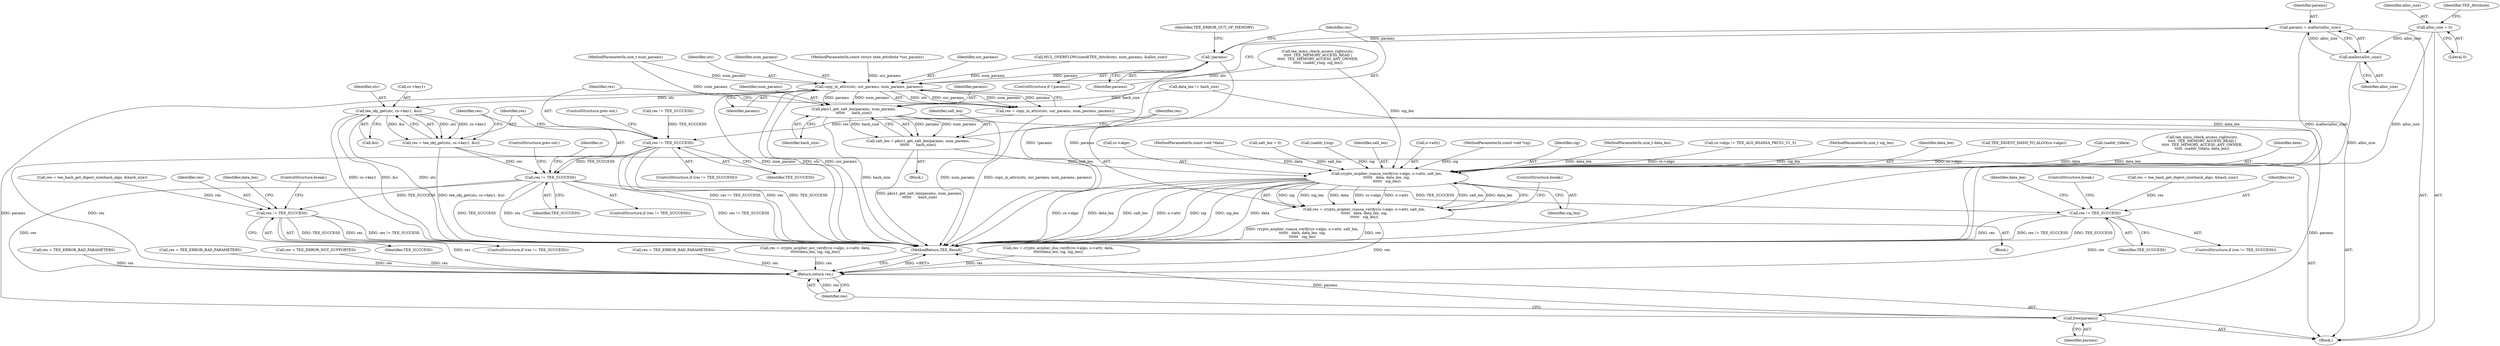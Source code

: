 digraph "0_optee_os_70697bf3c5dc3d201341b01a1a8e5bc6d2fb48f8_0@API" {
"1000211" [label="(Call,params = malloc(alloc_size))"];
"1000213" [label="(Call,malloc(alloc_size))"];
"1000199" [label="(Call,alloc_size = 0)"];
"1000216" [label="(Call,!params)"];
"1000222" [label="(Call,copy_in_attrs(utc, usr_params, num_params, params))"];
"1000220" [label="(Call,res = copy_in_attrs(utc, usr_params, num_params, params))"];
"1000228" [label="(Call,res != TEE_SUCCESS)"];
"1000242" [label="(Call,res != TEE_SUCCESS)"];
"1000288" [label="(Call,res != TEE_SUCCESS)"];
"1000385" [label="(Return,return res;)"];
"1000336" [label="(Call,res != TEE_SUCCESS)"];
"1000234" [label="(Call,tee_obj_get(utc, cs->key1, &o))"];
"1000232" [label="(Call,res = tee_obj_get(utc, cs->key1, &o))"];
"1000303" [label="(Call,pkcs1_get_salt_len(params, num_params,\n\t\t\t\t\t\t      hash_size))"];
"1000301" [label="(Call,salt_len = pkcs1_get_salt_len(params, num_params,\n\t\t\t\t\t\t      hash_size))"];
"1000309" [label="(Call,crypto_acipher_rsassa_verify(cs->algo, o->attr, salt_len,\n\t\t\t\t\t\t   data, data_len, sig,\n\t\t\t\t\t\t   sig_len))"];
"1000307" [label="(Call,res = crypto_acipher_rsassa_verify(cs->algo, o->attr, salt_len,\n\t\t\t\t\t\t   data, data_len, sig,\n\t\t\t\t\t\t   sig_len))"];
"1000383" [label="(Call,free(params))"];
"1000345" [label="(Call,res = TEE_ERROR_BAD_PARAMETERS)"];
"1000104" [label="(MethodParameterIn,size_t num_params)"];
"1000225" [label="(Identifier,num_params)"];
"1000281" [label="(Call,res = tee_hash_get_digest_size(hash_algo, &hash_size))"];
"1000234" [label="(Call,tee_obj_get(utc, cs->key1, &o))"];
"1000103" [label="(MethodParameterIn,const struct utee_attribute *usr_params)"];
"1000105" [label="(MethodParameterIn,const void *data)"];
"1000251" [label="(Identifier,o)"];
"1000242" [label="(Call,res != TEE_SUCCESS)"];
"1000219" [label="(Identifier,TEE_ERROR_OUT_OF_MEMORY)"];
"1000116" [label="(Call,salt_len = 0)"];
"1000215" [label="(ControlStructure,if (!params))"];
"1000212" [label="(Identifier,params)"];
"1000188" [label="(Call,(uaddr_t)sig)"];
"1000321" [label="(ControlStructure,break;)"];
"1000226" [label="(Identifier,params)"];
"1000384" [label="(Identifier,params)"];
"1000224" [label="(Identifier,usr_params)"];
"1000320" [label="(Identifier,sig_len)"];
"1000387" [label="(MethodReturn,TEE_Result)"];
"1000243" [label="(Identifier,res)"];
"1000316" [label="(Identifier,salt_len)"];
"1000309" [label="(Call,crypto_acipher_rsassa_verify(cs->algo, o->attr, salt_len,\n\t\t\t\t\t\t   data, data_len, sig,\n\t\t\t\t\t\t   sig_len))"];
"1000222" [label="(Call,copy_in_attrs(utc, usr_params, num_params, params))"];
"1000289" [label="(Identifier,res)"];
"1000193" [label="(Call,res != TEE_SUCCESS)"];
"1000342" [label="(Identifier,data_len)"];
"1000313" [label="(Call,o->attr)"];
"1000216" [label="(Call,!params)"];
"1000107" [label="(MethodParameterIn,const void *sig)"];
"1000239" [label="(Call,&o)"];
"1000319" [label="(Identifier,sig)"];
"1000106" [label="(MethodParameterIn,size_t data_len)"];
"1000220" [label="(Call,res = copy_in_attrs(utc, usr_params, num_params, params))"];
"1000304" [label="(Identifier,params)"];
"1000269" [label="(Call,cs->algo != TEE_ALG_RSASSA_PKCS1_V1_5)"];
"1000227" [label="(ControlStructure,if (res != TEE_SUCCESS))"];
"1000338" [label="(Identifier,TEE_SUCCESS)"];
"1000108" [label="(MethodParameterIn,size_t sig_len)"];
"1000203" [label="(Call,MUL_OVERFLOW(sizeof(TEE_Attribute), num_params, &alloc_size))"];
"1000297" [label="(Call,res = TEE_ERROR_BAD_PARAMETERS)"];
"1000383" [label="(Call,free(params))"];
"1000318" [label="(Identifier,data_len)"];
"1000228" [label="(Call,res != TEE_SUCCESS)"];
"1000236" [label="(Call,cs->key1)"];
"1000230" [label="(Identifier,TEE_SUCCESS)"];
"1000277" [label="(Call,TEE_DIGEST_HASH_TO_ALGO(cs->algo))"];
"1000233" [label="(Identifier,res)"];
"1000294" [label="(Identifier,data_len)"];
"1000305" [label="(Identifier,num_params)"];
"1000232" [label="(Call,res = tee_obj_get(utc, cs->key1, &o))"];
"1000335" [label="(ControlStructure,if (res != TEE_SUCCESS))"];
"1000274" [label="(Block,)"];
"1000221" [label="(Identifier,res)"];
"1000245" [label="(ControlStructure,goto out;)"];
"1000171" [label="(Call,(uaddr_t)data)"];
"1000266" [label="(Block,)"];
"1000235" [label="(Identifier,utc)"];
"1000308" [label="(Identifier,res)"];
"1000200" [label="(Identifier,alloc_size)"];
"1000214" [label="(Identifier,alloc_size)"];
"1000307" [label="(Call,res = crypto_acipher_rsassa_verify(cs->algo, o->attr, salt_len,\n\t\t\t\t\t\t   data, data_len, sig,\n\t\t\t\t\t\t   sig_len))"];
"1000244" [label="(Identifier,TEE_SUCCESS)"];
"1000229" [label="(Identifier,res)"];
"1000166" [label="(Call,tee_mmu_check_access_rights(utc,\n\t\t\t\t\t  TEE_MEMORY_ACCESS_READ |\n\t\t\t\t\t  TEE_MEMORY_ACCESS_ANY_OWNER,\n\t\t\t\t\t  (uaddr_t)data, data_len))"];
"1000339" [label="(ControlStructure,break;)"];
"1000293" [label="(Call,data_len != hash_size)"];
"1000306" [label="(Identifier,hash_size)"];
"1000379" [label="(Call,res = TEE_ERROR_NOT_SUPPORTED)"];
"1000241" [label="(ControlStructure,if (res != TEE_SUCCESS))"];
"1000301" [label="(Call,salt_len = pkcs1_get_salt_len(params, num_params,\n\t\t\t\t\t\t      hash_size))"];
"1000223" [label="(Identifier,utc)"];
"1000349" [label="(Call,res = crypto_acipher_dsa_verify(cs->algo, o->attr, data,\n\t\t\t\t\t\tdata_len, sig, sig_len))"];
"1000211" [label="(Call,params = malloc(alloc_size))"];
"1000288" [label="(Call,res != TEE_SUCCESS)"];
"1000183" [label="(Call,tee_mmu_check_access_rights(utc,\n\t\t\t\t\t  TEE_MEMORY_ACCESS_READ |\n\t\t\t\t\t  TEE_MEMORY_ACCESS_ANY_OWNER,\n\t\t\t\t\t  (uaddr_t)sig, sig_len))"];
"1000329" [label="(Call,res = tee_hash_get_digest_size(hash_algo, &hash_size))"];
"1000290" [label="(Identifier,TEE_SUCCESS)"];
"1000317" [label="(Identifier,data)"];
"1000231" [label="(ControlStructure,goto out;)"];
"1000336" [label="(Call,res != TEE_SUCCESS)"];
"1000201" [label="(Literal,0)"];
"1000291" [label="(ControlStructure,break;)"];
"1000310" [label="(Call,cs->algo)"];
"1000303" [label="(Call,pkcs1_get_salt_len(params, num_params,\n\t\t\t\t\t\t      hash_size))"];
"1000199" [label="(Call,alloc_size = 0)"];
"1000205" [label="(Identifier,TEE_Attribute)"];
"1000386" [label="(Identifier,res)"];
"1000337" [label="(Identifier,res)"];
"1000213" [label="(Call,malloc(alloc_size))"];
"1000109" [label="(Block,)"];
"1000217" [label="(Identifier,params)"];
"1000302" [label="(Identifier,salt_len)"];
"1000257" [label="(Call,res = TEE_ERROR_BAD_PARAMETERS)"];
"1000385" [label="(Return,return res;)"];
"1000287" [label="(ControlStructure,if (res != TEE_SUCCESS))"];
"1000364" [label="(Call,res = crypto_acipher_ecc_verify(cs->algo, o->attr, data,\n\t\t\t\t\t\tdata_len, sig, sig_len))"];
"1000211" -> "1000109"  [label="AST: "];
"1000211" -> "1000213"  [label="CFG: "];
"1000212" -> "1000211"  [label="AST: "];
"1000213" -> "1000211"  [label="AST: "];
"1000217" -> "1000211"  [label="CFG: "];
"1000211" -> "1000387"  [label="DDG: malloc(alloc_size)"];
"1000213" -> "1000211"  [label="DDG: alloc_size"];
"1000211" -> "1000216"  [label="DDG: params"];
"1000213" -> "1000214"  [label="CFG: "];
"1000214" -> "1000213"  [label="AST: "];
"1000213" -> "1000387"  [label="DDG: alloc_size"];
"1000199" -> "1000213"  [label="DDG: alloc_size"];
"1000199" -> "1000109"  [label="AST: "];
"1000199" -> "1000201"  [label="CFG: "];
"1000200" -> "1000199"  [label="AST: "];
"1000201" -> "1000199"  [label="AST: "];
"1000205" -> "1000199"  [label="CFG: "];
"1000199" -> "1000387"  [label="DDG: alloc_size"];
"1000216" -> "1000215"  [label="AST: "];
"1000216" -> "1000217"  [label="CFG: "];
"1000217" -> "1000216"  [label="AST: "];
"1000219" -> "1000216"  [label="CFG: "];
"1000221" -> "1000216"  [label="CFG: "];
"1000216" -> "1000387"  [label="DDG: !params"];
"1000216" -> "1000387"  [label="DDG: params"];
"1000216" -> "1000222"  [label="DDG: params"];
"1000222" -> "1000220"  [label="AST: "];
"1000222" -> "1000226"  [label="CFG: "];
"1000223" -> "1000222"  [label="AST: "];
"1000224" -> "1000222"  [label="AST: "];
"1000225" -> "1000222"  [label="AST: "];
"1000226" -> "1000222"  [label="AST: "];
"1000220" -> "1000222"  [label="CFG: "];
"1000222" -> "1000387"  [label="DDG: num_params"];
"1000222" -> "1000387"  [label="DDG: utc"];
"1000222" -> "1000387"  [label="DDG: usr_params"];
"1000222" -> "1000220"  [label="DDG: utc"];
"1000222" -> "1000220"  [label="DDG: usr_params"];
"1000222" -> "1000220"  [label="DDG: num_params"];
"1000222" -> "1000220"  [label="DDG: params"];
"1000183" -> "1000222"  [label="DDG: utc"];
"1000103" -> "1000222"  [label="DDG: usr_params"];
"1000203" -> "1000222"  [label="DDG: num_params"];
"1000104" -> "1000222"  [label="DDG: num_params"];
"1000222" -> "1000234"  [label="DDG: utc"];
"1000222" -> "1000303"  [label="DDG: params"];
"1000222" -> "1000303"  [label="DDG: num_params"];
"1000222" -> "1000383"  [label="DDG: params"];
"1000220" -> "1000109"  [label="AST: "];
"1000221" -> "1000220"  [label="AST: "];
"1000229" -> "1000220"  [label="CFG: "];
"1000220" -> "1000387"  [label="DDG: copy_in_attrs(utc, usr_params, num_params, params)"];
"1000220" -> "1000228"  [label="DDG: res"];
"1000228" -> "1000227"  [label="AST: "];
"1000228" -> "1000230"  [label="CFG: "];
"1000229" -> "1000228"  [label="AST: "];
"1000230" -> "1000228"  [label="AST: "];
"1000231" -> "1000228"  [label="CFG: "];
"1000233" -> "1000228"  [label="CFG: "];
"1000228" -> "1000387"  [label="DDG: res != TEE_SUCCESS"];
"1000228" -> "1000387"  [label="DDG: res"];
"1000228" -> "1000387"  [label="DDG: TEE_SUCCESS"];
"1000193" -> "1000228"  [label="DDG: TEE_SUCCESS"];
"1000228" -> "1000242"  [label="DDG: TEE_SUCCESS"];
"1000228" -> "1000385"  [label="DDG: res"];
"1000242" -> "1000241"  [label="AST: "];
"1000242" -> "1000244"  [label="CFG: "];
"1000243" -> "1000242"  [label="AST: "];
"1000244" -> "1000242"  [label="AST: "];
"1000245" -> "1000242"  [label="CFG: "];
"1000251" -> "1000242"  [label="CFG: "];
"1000242" -> "1000387"  [label="DDG: res != TEE_SUCCESS"];
"1000242" -> "1000387"  [label="DDG: TEE_SUCCESS"];
"1000242" -> "1000387"  [label="DDG: res"];
"1000232" -> "1000242"  [label="DDG: res"];
"1000242" -> "1000288"  [label="DDG: TEE_SUCCESS"];
"1000242" -> "1000336"  [label="DDG: TEE_SUCCESS"];
"1000242" -> "1000385"  [label="DDG: res"];
"1000288" -> "1000287"  [label="AST: "];
"1000288" -> "1000290"  [label="CFG: "];
"1000289" -> "1000288"  [label="AST: "];
"1000290" -> "1000288"  [label="AST: "];
"1000291" -> "1000288"  [label="CFG: "];
"1000294" -> "1000288"  [label="CFG: "];
"1000288" -> "1000387"  [label="DDG: TEE_SUCCESS"];
"1000288" -> "1000387"  [label="DDG: res"];
"1000288" -> "1000387"  [label="DDG: res != TEE_SUCCESS"];
"1000281" -> "1000288"  [label="DDG: res"];
"1000288" -> "1000385"  [label="DDG: res"];
"1000385" -> "1000109"  [label="AST: "];
"1000385" -> "1000386"  [label="CFG: "];
"1000386" -> "1000385"  [label="AST: "];
"1000387" -> "1000385"  [label="CFG: "];
"1000385" -> "1000387"  [label="DDG: <RET>"];
"1000386" -> "1000385"  [label="DDG: res"];
"1000364" -> "1000385"  [label="DDG: res"];
"1000297" -> "1000385"  [label="DDG: res"];
"1000257" -> "1000385"  [label="DDG: res"];
"1000349" -> "1000385"  [label="DDG: res"];
"1000345" -> "1000385"  [label="DDG: res"];
"1000307" -> "1000385"  [label="DDG: res"];
"1000336" -> "1000385"  [label="DDG: res"];
"1000379" -> "1000385"  [label="DDG: res"];
"1000336" -> "1000335"  [label="AST: "];
"1000336" -> "1000338"  [label="CFG: "];
"1000337" -> "1000336"  [label="AST: "];
"1000338" -> "1000336"  [label="AST: "];
"1000339" -> "1000336"  [label="CFG: "];
"1000342" -> "1000336"  [label="CFG: "];
"1000336" -> "1000387"  [label="DDG: res != TEE_SUCCESS"];
"1000336" -> "1000387"  [label="DDG: TEE_SUCCESS"];
"1000336" -> "1000387"  [label="DDG: res"];
"1000329" -> "1000336"  [label="DDG: res"];
"1000234" -> "1000232"  [label="AST: "];
"1000234" -> "1000239"  [label="CFG: "];
"1000235" -> "1000234"  [label="AST: "];
"1000236" -> "1000234"  [label="AST: "];
"1000239" -> "1000234"  [label="AST: "];
"1000232" -> "1000234"  [label="CFG: "];
"1000234" -> "1000387"  [label="DDG: cs->key1"];
"1000234" -> "1000387"  [label="DDG: &o"];
"1000234" -> "1000387"  [label="DDG: utc"];
"1000234" -> "1000232"  [label="DDG: utc"];
"1000234" -> "1000232"  [label="DDG: cs->key1"];
"1000234" -> "1000232"  [label="DDG: &o"];
"1000232" -> "1000109"  [label="AST: "];
"1000233" -> "1000232"  [label="AST: "];
"1000243" -> "1000232"  [label="CFG: "];
"1000232" -> "1000387"  [label="DDG: tee_obj_get(utc, cs->key1, &o)"];
"1000303" -> "1000301"  [label="AST: "];
"1000303" -> "1000306"  [label="CFG: "];
"1000304" -> "1000303"  [label="AST: "];
"1000305" -> "1000303"  [label="AST: "];
"1000306" -> "1000303"  [label="AST: "];
"1000301" -> "1000303"  [label="CFG: "];
"1000303" -> "1000387"  [label="DDG: num_params"];
"1000303" -> "1000387"  [label="DDG: hash_size"];
"1000303" -> "1000301"  [label="DDG: params"];
"1000303" -> "1000301"  [label="DDG: num_params"];
"1000303" -> "1000301"  [label="DDG: hash_size"];
"1000104" -> "1000303"  [label="DDG: num_params"];
"1000293" -> "1000303"  [label="DDG: hash_size"];
"1000303" -> "1000383"  [label="DDG: params"];
"1000301" -> "1000274"  [label="AST: "];
"1000302" -> "1000301"  [label="AST: "];
"1000308" -> "1000301"  [label="CFG: "];
"1000301" -> "1000387"  [label="DDG: pkcs1_get_salt_len(params, num_params,\n\t\t\t\t\t\t      hash_size)"];
"1000301" -> "1000309"  [label="DDG: salt_len"];
"1000309" -> "1000307"  [label="AST: "];
"1000309" -> "1000320"  [label="CFG: "];
"1000310" -> "1000309"  [label="AST: "];
"1000313" -> "1000309"  [label="AST: "];
"1000316" -> "1000309"  [label="AST: "];
"1000317" -> "1000309"  [label="AST: "];
"1000318" -> "1000309"  [label="AST: "];
"1000319" -> "1000309"  [label="AST: "];
"1000320" -> "1000309"  [label="AST: "];
"1000307" -> "1000309"  [label="CFG: "];
"1000309" -> "1000387"  [label="DDG: cs->algo"];
"1000309" -> "1000387"  [label="DDG: data_len"];
"1000309" -> "1000387"  [label="DDG: salt_len"];
"1000309" -> "1000387"  [label="DDG: o->attr"];
"1000309" -> "1000387"  [label="DDG: sig"];
"1000309" -> "1000387"  [label="DDG: sig_len"];
"1000309" -> "1000387"  [label="DDG: data"];
"1000309" -> "1000307"  [label="DDG: sig"];
"1000309" -> "1000307"  [label="DDG: sig_len"];
"1000309" -> "1000307"  [label="DDG: data"];
"1000309" -> "1000307"  [label="DDG: cs->algo"];
"1000309" -> "1000307"  [label="DDG: o->attr"];
"1000309" -> "1000307"  [label="DDG: salt_len"];
"1000309" -> "1000307"  [label="DDG: data_len"];
"1000277" -> "1000309"  [label="DDG: cs->algo"];
"1000269" -> "1000309"  [label="DDG: cs->algo"];
"1000116" -> "1000309"  [label="DDG: salt_len"];
"1000171" -> "1000309"  [label="DDG: data"];
"1000105" -> "1000309"  [label="DDG: data"];
"1000293" -> "1000309"  [label="DDG: data_len"];
"1000166" -> "1000309"  [label="DDG: data_len"];
"1000106" -> "1000309"  [label="DDG: data_len"];
"1000188" -> "1000309"  [label="DDG: sig"];
"1000107" -> "1000309"  [label="DDG: sig"];
"1000183" -> "1000309"  [label="DDG: sig_len"];
"1000108" -> "1000309"  [label="DDG: sig_len"];
"1000307" -> "1000266"  [label="AST: "];
"1000308" -> "1000307"  [label="AST: "];
"1000321" -> "1000307"  [label="CFG: "];
"1000307" -> "1000387"  [label="DDG: crypto_acipher_rsassa_verify(cs->algo, o->attr, salt_len,\n\t\t\t\t\t\t   data, data_len, sig,\n\t\t\t\t\t\t   sig_len)"];
"1000307" -> "1000387"  [label="DDG: res"];
"1000383" -> "1000109"  [label="AST: "];
"1000383" -> "1000384"  [label="CFG: "];
"1000384" -> "1000383"  [label="AST: "];
"1000386" -> "1000383"  [label="CFG: "];
"1000383" -> "1000387"  [label="DDG: params"];
}

